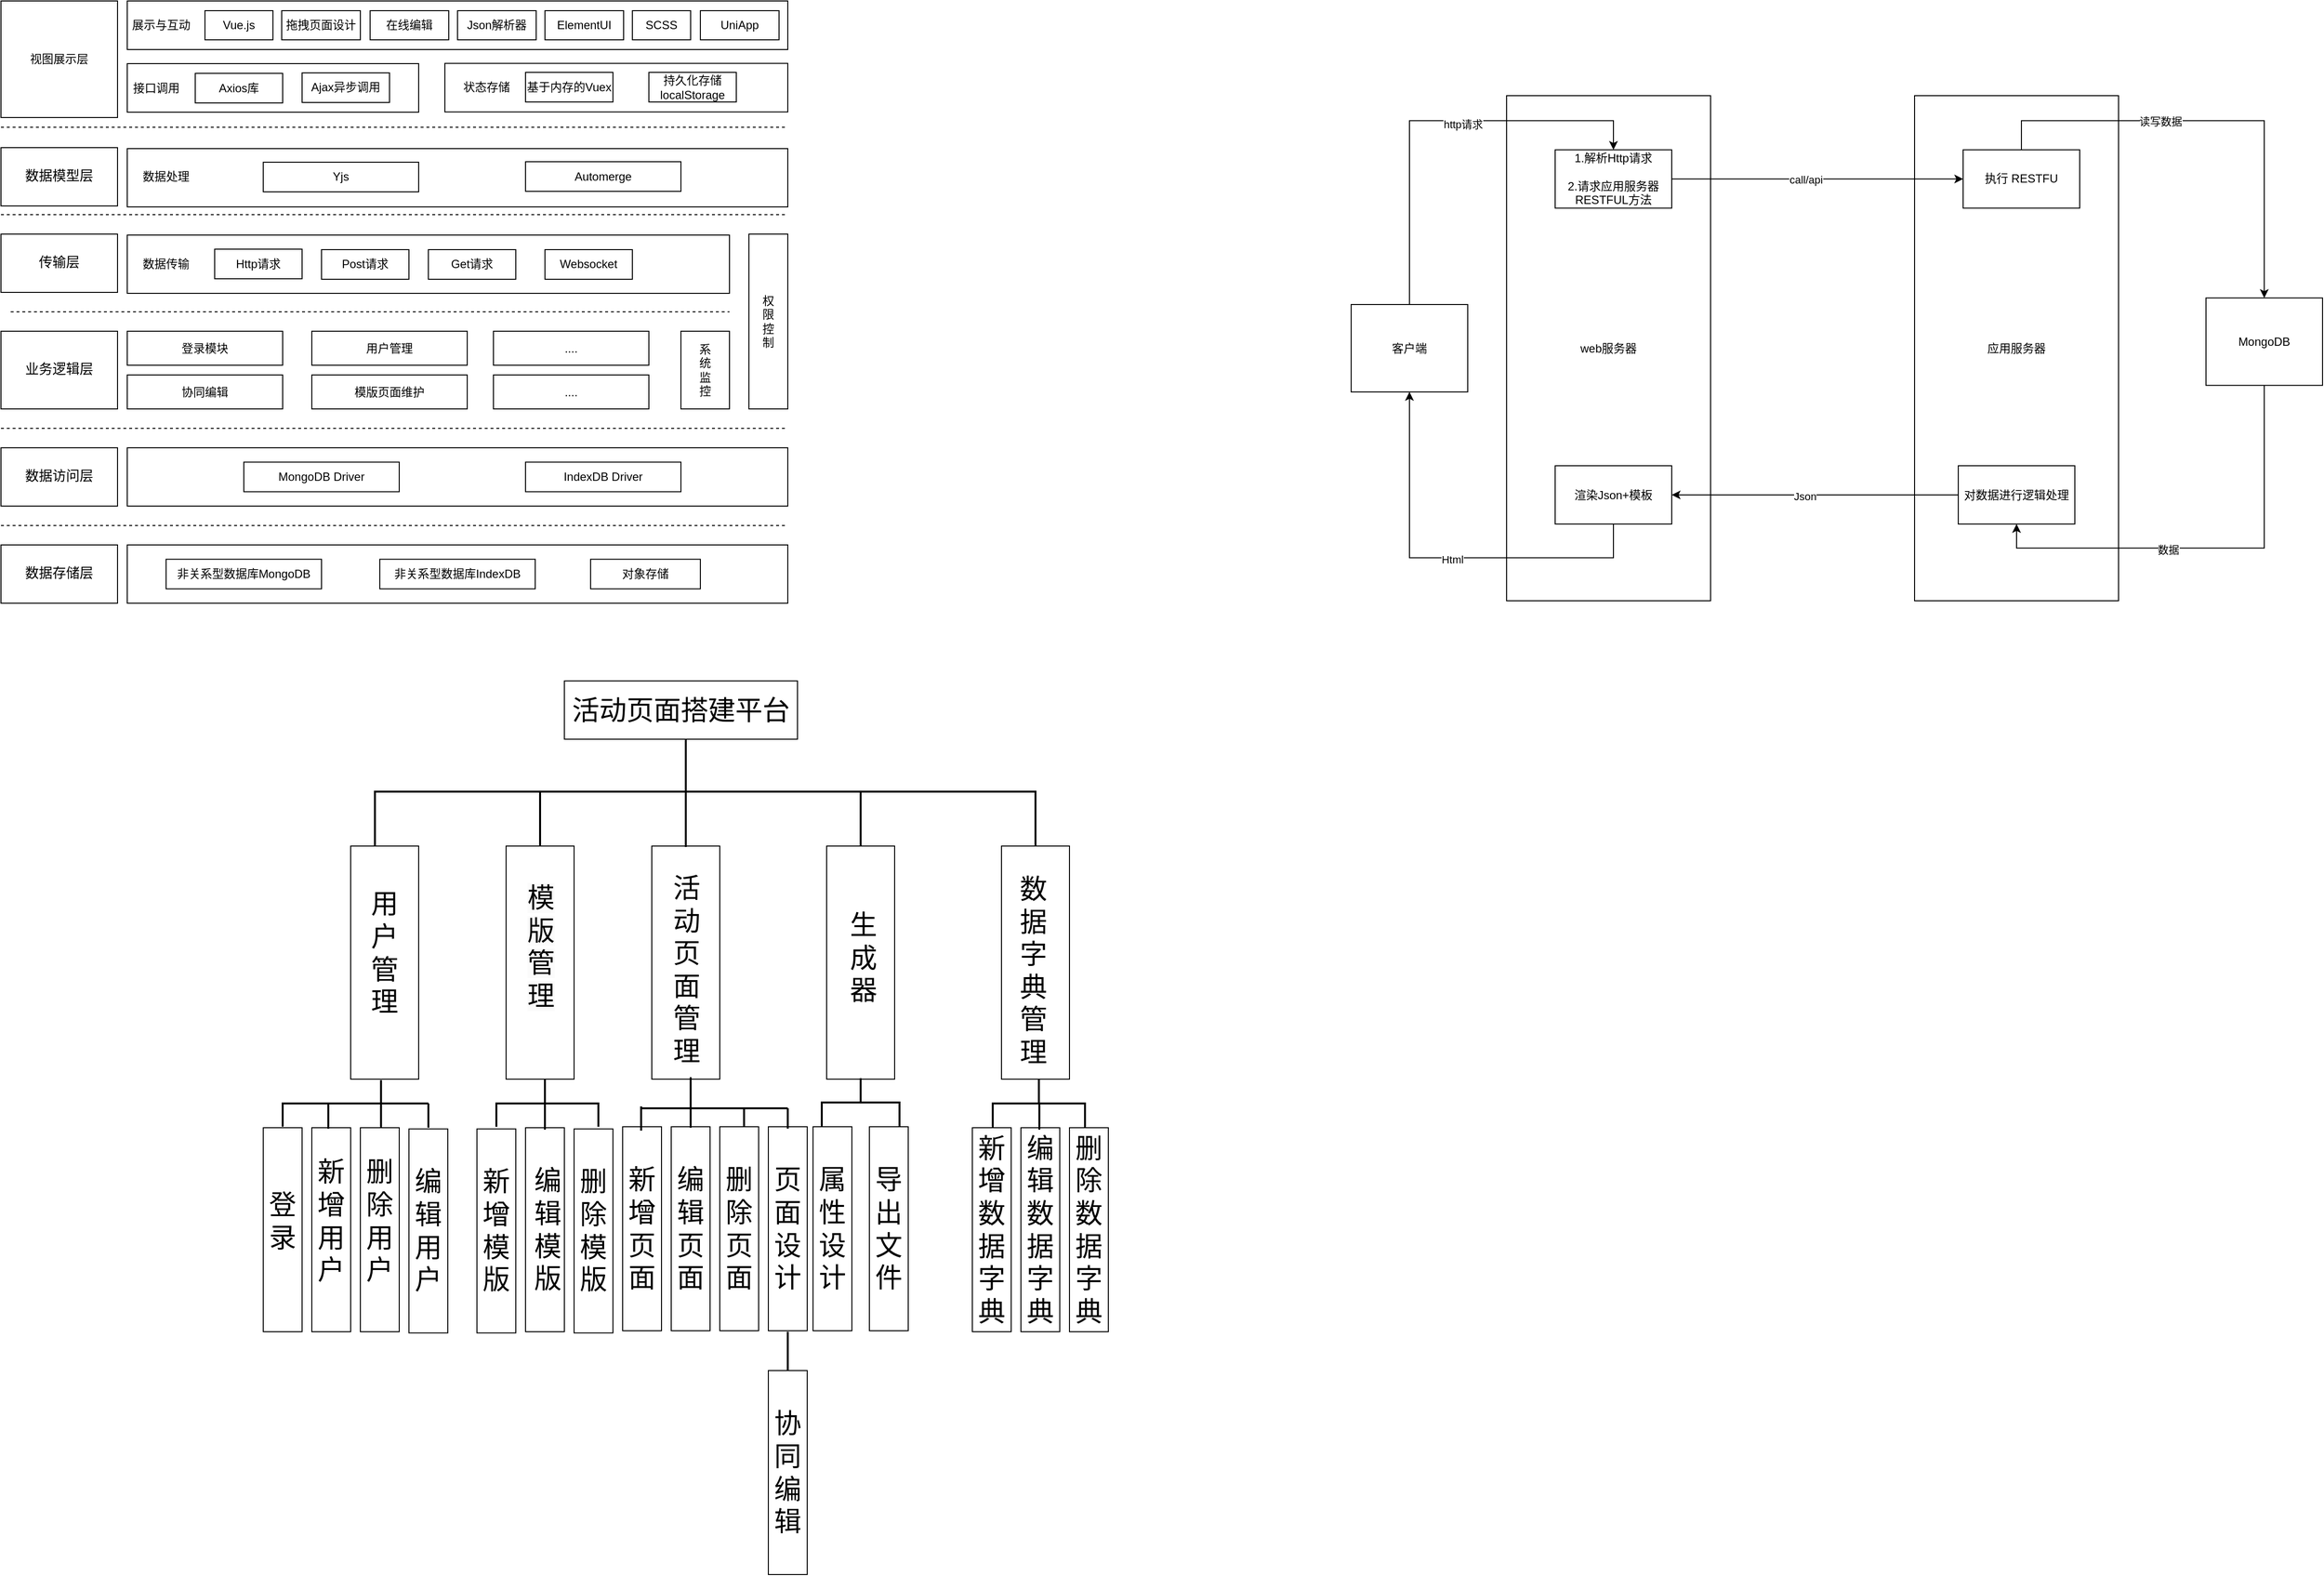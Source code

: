 <mxfile version="22.0.6" type="github">
  <diagram name="第 1 页" id="UROkZfkym0-Oqt58SDqi">
    <mxGraphModel dx="1735" dy="2278" grid="1" gridSize="10" guides="1" tooltips="1" connect="1" arrows="1" fold="1" page="1" pageScale="1" pageWidth="827" pageHeight="1169" math="0" shadow="0">
      <root>
        <mxCell id="0" />
        <mxCell id="1" parent="0" />
        <mxCell id="vn1lkJvJBzCe5DxKZ6Ij-1" value="视图展示层" style="rounded=0;whiteSpace=wrap;html=1;" parent="1" vertex="1">
          <mxGeometry x="70" y="-30" width="120" height="120" as="geometry" />
        </mxCell>
        <mxCell id="vn1lkJvJBzCe5DxKZ6Ij-2" value="&lt;p style=&quot;margin: 0pt 0pt 0.0pt; text-align: justify; font-family: &amp;quot;Times New Roman&amp;quot;; font-size: 10.5pt;&quot; class=&quot;MsoNormal&quot;&gt;传输层&lt;/p&gt;" style="rounded=0;whiteSpace=wrap;html=1;" parent="1" vertex="1">
          <mxGeometry x="70" y="210" width="120" height="60" as="geometry" />
        </mxCell>
        <mxCell id="vn1lkJvJBzCe5DxKZ6Ij-3" value="&lt;p style=&quot;margin: 0pt 0pt 0.0pt; text-align: justify; font-family: &amp;quot;Times New Roman&amp;quot;; font-size: 10.5pt;&quot; class=&quot;MsoNormal&quot;&gt;业务逻辑层&lt;/p&gt;" style="rounded=0;whiteSpace=wrap;html=1;" parent="1" vertex="1">
          <mxGeometry x="70" y="310" width="120" height="80" as="geometry" />
        </mxCell>
        <mxCell id="vn1lkJvJBzCe5DxKZ6Ij-4" value="&lt;p style=&quot;margin: 0pt 0pt 0.0pt; text-align: justify; font-family: &amp;quot;Times New Roman&amp;quot;; font-size: 10.5pt;&quot; class=&quot;MsoNormal&quot;&gt;数据访问层&lt;/p&gt;" style="rounded=0;whiteSpace=wrap;html=1;" parent="1" vertex="1">
          <mxGeometry x="70" y="430" width="120" height="60" as="geometry" />
        </mxCell>
        <mxCell id="vn1lkJvJBzCe5DxKZ6Ij-5" value="&lt;p style=&quot;margin: 0pt 0pt 0.0pt; text-align: justify; font-family: &amp;quot;Times New Roman&amp;quot;; font-size: 10.5pt;&quot; class=&quot;MsoNormal&quot;&gt;数据存储层&lt;/p&gt;" style="rounded=0;whiteSpace=wrap;html=1;" parent="1" vertex="1">
          <mxGeometry x="70" y="530" width="120" height="60" as="geometry" />
        </mxCell>
        <mxCell id="vn1lkJvJBzCe5DxKZ6Ij-10" value="&lt;p style=&quot;margin: 0pt 0pt 0.0pt; text-align: justify; font-family: &amp;quot;Times New Roman&amp;quot;; font-size: 10.5pt;&quot; class=&quot;MsoNormal&quot;&gt;数据模型层&lt;/p&gt;" style="rounded=0;whiteSpace=wrap;html=1;" parent="1" vertex="1">
          <mxGeometry x="70" y="121" width="120" height="60" as="geometry" />
        </mxCell>
        <mxCell id="vn1lkJvJBzCe5DxKZ6Ij-16" value="" style="rounded=0;whiteSpace=wrap;html=1;" parent="1" vertex="1">
          <mxGeometry x="200" y="34.5" width="300" height="50" as="geometry" />
        </mxCell>
        <mxCell id="vn1lkJvJBzCe5DxKZ6Ij-18" value="" style="group" parent="1" vertex="1" connectable="0">
          <mxGeometry x="200" y="-30" width="680" height="50" as="geometry" />
        </mxCell>
        <mxCell id="vn1lkJvJBzCe5DxKZ6Ij-6" value="" style="rounded=0;whiteSpace=wrap;html=1;" parent="vn1lkJvJBzCe5DxKZ6Ij-18" vertex="1">
          <mxGeometry width="680" height="50" as="geometry" />
        </mxCell>
        <mxCell id="vn1lkJvJBzCe5DxKZ6Ij-17" value="" style="group" parent="vn1lkJvJBzCe5DxKZ6Ij-18" vertex="1" connectable="0">
          <mxGeometry y="10" width="671" height="30" as="geometry" />
        </mxCell>
        <mxCell id="vn1lkJvJBzCe5DxKZ6Ij-7" value="展示与互动" style="text;html=1;strokeColor=none;fillColor=none;align=center;verticalAlign=middle;whiteSpace=wrap;rounded=0;" parent="vn1lkJvJBzCe5DxKZ6Ij-17" vertex="1">
          <mxGeometry width="70" height="30" as="geometry" />
        </mxCell>
        <mxCell id="vn1lkJvJBzCe5DxKZ6Ij-8" value="Vue.js" style="rounded=0;whiteSpace=wrap;html=1;" parent="vn1lkJvJBzCe5DxKZ6Ij-17" vertex="1">
          <mxGeometry x="80" width="70" height="30" as="geometry" />
        </mxCell>
        <mxCell id="vn1lkJvJBzCe5DxKZ6Ij-9" value="拖拽页面设计" style="rounded=0;whiteSpace=wrap;html=1;" parent="vn1lkJvJBzCe5DxKZ6Ij-17" vertex="1">
          <mxGeometry x="159" width="81" height="30" as="geometry" />
        </mxCell>
        <mxCell id="vn1lkJvJBzCe5DxKZ6Ij-11" value="在线编辑" style="rounded=0;whiteSpace=wrap;html=1;" parent="vn1lkJvJBzCe5DxKZ6Ij-17" vertex="1">
          <mxGeometry x="250" width="81" height="30" as="geometry" />
        </mxCell>
        <mxCell id="vn1lkJvJBzCe5DxKZ6Ij-12" value="Json解析器" style="rounded=0;whiteSpace=wrap;html=1;" parent="vn1lkJvJBzCe5DxKZ6Ij-17" vertex="1">
          <mxGeometry x="340" width="81" height="30" as="geometry" />
        </mxCell>
        <mxCell id="vn1lkJvJBzCe5DxKZ6Ij-13" value="ElementUI" style="rounded=0;whiteSpace=wrap;html=1;" parent="vn1lkJvJBzCe5DxKZ6Ij-17" vertex="1">
          <mxGeometry x="430" width="81" height="30" as="geometry" />
        </mxCell>
        <mxCell id="vn1lkJvJBzCe5DxKZ6Ij-14" value="SCSS" style="rounded=0;whiteSpace=wrap;html=1;" parent="vn1lkJvJBzCe5DxKZ6Ij-17" vertex="1">
          <mxGeometry x="520" width="60" height="30" as="geometry" />
        </mxCell>
        <mxCell id="vn1lkJvJBzCe5DxKZ6Ij-15" value="UniApp" style="rounded=0;whiteSpace=wrap;html=1;" parent="vn1lkJvJBzCe5DxKZ6Ij-17" vertex="1">
          <mxGeometry x="590" width="81" height="30" as="geometry" />
        </mxCell>
        <mxCell id="vn1lkJvJBzCe5DxKZ6Ij-19" value="接口调用" style="text;html=1;strokeColor=none;fillColor=none;align=center;verticalAlign=middle;whiteSpace=wrap;rounded=0;" parent="1" vertex="1">
          <mxGeometry x="200" y="44.5" width="60" height="30" as="geometry" />
        </mxCell>
        <mxCell id="vn1lkJvJBzCe5DxKZ6Ij-31" value="Axios库" style="rounded=0;whiteSpace=wrap;html=1;" parent="1" vertex="1">
          <mxGeometry x="270" y="44.5" width="90" height="30.5" as="geometry" />
        </mxCell>
        <mxCell id="vn1lkJvJBzCe5DxKZ6Ij-32" value="Ajax异步调用" style="rounded=0;whiteSpace=wrap;html=1;" parent="1" vertex="1">
          <mxGeometry x="380" y="44" width="90" height="30.5" as="geometry" />
        </mxCell>
        <mxCell id="vn1lkJvJBzCe5DxKZ6Ij-33" value="" style="rounded=0;whiteSpace=wrap;html=1;" parent="1" vertex="1">
          <mxGeometry x="527" y="34.25" width="353" height="50" as="geometry" />
        </mxCell>
        <mxCell id="vn1lkJvJBzCe5DxKZ6Ij-34" value="状态存储" style="text;html=1;strokeColor=none;fillColor=none;align=center;verticalAlign=middle;whiteSpace=wrap;rounded=0;" parent="1" vertex="1">
          <mxGeometry x="540" y="44" width="60" height="30" as="geometry" />
        </mxCell>
        <mxCell id="vn1lkJvJBzCe5DxKZ6Ij-35" value="基于内存的Vuex" style="rounded=0;whiteSpace=wrap;html=1;" parent="1" vertex="1">
          <mxGeometry x="610" y="43.5" width="90" height="30.5" as="geometry" />
        </mxCell>
        <mxCell id="vn1lkJvJBzCe5DxKZ6Ij-36" value="持久化存储localStorage" style="rounded=0;whiteSpace=wrap;html=1;" parent="1" vertex="1">
          <mxGeometry x="737" y="43.5" width="90" height="30.5" as="geometry" />
        </mxCell>
        <mxCell id="vn1lkJvJBzCe5DxKZ6Ij-37" value="" style="rounded=0;whiteSpace=wrap;html=1;" parent="1" vertex="1">
          <mxGeometry x="200" y="122" width="680" height="60" as="geometry" />
        </mxCell>
        <mxCell id="vn1lkJvJBzCe5DxKZ6Ij-38" value="数据处理" style="text;html=1;strokeColor=none;fillColor=none;align=center;verticalAlign=middle;whiteSpace=wrap;rounded=0;" parent="1" vertex="1">
          <mxGeometry x="210" y="136" width="60" height="30" as="geometry" />
        </mxCell>
        <mxCell id="vn1lkJvJBzCe5DxKZ6Ij-39" value="Yjs" style="rounded=0;whiteSpace=wrap;html=1;" parent="1" vertex="1">
          <mxGeometry x="340" y="136" width="160" height="30.5" as="geometry" />
        </mxCell>
        <mxCell id="vn1lkJvJBzCe5DxKZ6Ij-40" value="Automerge" style="rounded=0;whiteSpace=wrap;html=1;" parent="1" vertex="1">
          <mxGeometry x="610" y="135.5" width="160" height="30.5" as="geometry" />
        </mxCell>
        <mxCell id="vn1lkJvJBzCe5DxKZ6Ij-41" value="" style="rounded=0;whiteSpace=wrap;html=1;" parent="1" vertex="1">
          <mxGeometry x="200" y="211" width="620" height="60" as="geometry" />
        </mxCell>
        <mxCell id="vn1lkJvJBzCe5DxKZ6Ij-42" value="数据传输" style="text;html=1;strokeColor=none;fillColor=none;align=center;verticalAlign=middle;whiteSpace=wrap;rounded=0;" parent="1" vertex="1">
          <mxGeometry x="210" y="226" width="60" height="30" as="geometry" />
        </mxCell>
        <mxCell id="vn1lkJvJBzCe5DxKZ6Ij-43" value="Http请求" style="rounded=0;whiteSpace=wrap;html=1;" parent="1" vertex="1">
          <mxGeometry x="290" y="225.5" width="90" height="30.5" as="geometry" />
        </mxCell>
        <mxCell id="vn1lkJvJBzCe5DxKZ6Ij-44" value="Post请求" style="rounded=0;whiteSpace=wrap;html=1;" parent="1" vertex="1">
          <mxGeometry x="400" y="226" width="90" height="30.5" as="geometry" />
        </mxCell>
        <mxCell id="vn1lkJvJBzCe5DxKZ6Ij-45" value="Get请求" style="rounded=0;whiteSpace=wrap;html=1;" parent="1" vertex="1">
          <mxGeometry x="510" y="226" width="90" height="30.5" as="geometry" />
        </mxCell>
        <mxCell id="vn1lkJvJBzCe5DxKZ6Ij-46" value="Websocket" style="rounded=0;whiteSpace=wrap;html=1;" parent="1" vertex="1">
          <mxGeometry x="630" y="226" width="90" height="30.5" as="geometry" />
        </mxCell>
        <mxCell id="vn1lkJvJBzCe5DxKZ6Ij-48" value="登录模块" style="rounded=0;whiteSpace=wrap;html=1;" parent="1" vertex="1">
          <mxGeometry x="200" y="310" width="160" height="35" as="geometry" />
        </mxCell>
        <mxCell id="vn1lkJvJBzCe5DxKZ6Ij-51" value="协同编辑" style="rounded=0;whiteSpace=wrap;html=1;" parent="1" vertex="1">
          <mxGeometry x="200" y="355" width="160" height="35" as="geometry" />
        </mxCell>
        <mxCell id="vn1lkJvJBzCe5DxKZ6Ij-52" value="用户管理" style="rounded=0;whiteSpace=wrap;html=1;" parent="1" vertex="1">
          <mxGeometry x="390" y="310" width="160" height="35" as="geometry" />
        </mxCell>
        <mxCell id="vn1lkJvJBzCe5DxKZ6Ij-53" value="模版页面维护" style="rounded=0;whiteSpace=wrap;html=1;" parent="1" vertex="1">
          <mxGeometry x="390" y="355" width="160" height="35" as="geometry" />
        </mxCell>
        <mxCell id="vn1lkJvJBzCe5DxKZ6Ij-54" value="...." style="rounded=0;whiteSpace=wrap;html=1;" parent="1" vertex="1">
          <mxGeometry x="577" y="310" width="160" height="35" as="geometry" />
        </mxCell>
        <mxCell id="vn1lkJvJBzCe5DxKZ6Ij-55" value="...." style="rounded=0;whiteSpace=wrap;html=1;" parent="1" vertex="1">
          <mxGeometry x="577" y="355" width="160" height="35" as="geometry" />
        </mxCell>
        <mxCell id="vn1lkJvJBzCe5DxKZ6Ij-56" value="" style="rounded=0;whiteSpace=wrap;html=1;" parent="1" vertex="1">
          <mxGeometry x="770" y="310" width="50" height="80" as="geometry" />
        </mxCell>
        <mxCell id="vn1lkJvJBzCe5DxKZ6Ij-57" value="系统监控" style="text;html=1;strokeColor=none;fillColor=none;align=center;verticalAlign=middle;whiteSpace=wrap;rounded=0;" parent="1" vertex="1">
          <mxGeometry x="790" y="332.5" width="10" height="35" as="geometry" />
        </mxCell>
        <mxCell id="vn1lkJvJBzCe5DxKZ6Ij-58" value="" style="rounded=0;whiteSpace=wrap;html=1;" parent="1" vertex="1">
          <mxGeometry x="840" y="210" width="40" height="180" as="geometry" />
        </mxCell>
        <mxCell id="vn1lkJvJBzCe5DxKZ6Ij-59" value="权限控制" style="text;html=1;strokeColor=none;fillColor=none;align=center;verticalAlign=middle;whiteSpace=wrap;rounded=0;" parent="1" vertex="1">
          <mxGeometry x="855" y="282.5" width="10" height="35" as="geometry" />
        </mxCell>
        <mxCell id="vn1lkJvJBzCe5DxKZ6Ij-60" value="" style="rounded=0;whiteSpace=wrap;html=1;" parent="1" vertex="1">
          <mxGeometry x="200" y="430" width="680" height="60" as="geometry" />
        </mxCell>
        <mxCell id="vn1lkJvJBzCe5DxKZ6Ij-62" value="MongoDB Driver" style="rounded=0;whiteSpace=wrap;html=1;" parent="1" vertex="1">
          <mxGeometry x="320" y="444.75" width="160" height="30.5" as="geometry" />
        </mxCell>
        <mxCell id="vn1lkJvJBzCe5DxKZ6Ij-63" value="IndexDB Driver" style="rounded=0;whiteSpace=wrap;html=1;" parent="1" vertex="1">
          <mxGeometry x="610" y="444.75" width="160" height="30.5" as="geometry" />
        </mxCell>
        <mxCell id="vn1lkJvJBzCe5DxKZ6Ij-65" value="" style="rounded=0;whiteSpace=wrap;html=1;" parent="1" vertex="1">
          <mxGeometry x="200" y="530" width="680" height="60" as="geometry" />
        </mxCell>
        <mxCell id="vn1lkJvJBzCe5DxKZ6Ij-67" value="非关系型数据库MongoDB" style="rounded=0;whiteSpace=wrap;html=1;" parent="1" vertex="1">
          <mxGeometry x="240" y="544.75" width="160" height="30.5" as="geometry" />
        </mxCell>
        <mxCell id="vn1lkJvJBzCe5DxKZ6Ij-68" value="非关系型数据库IndexDB" style="rounded=0;whiteSpace=wrap;html=1;" parent="1" vertex="1">
          <mxGeometry x="460" y="544.75" width="160" height="30.5" as="geometry" />
        </mxCell>
        <mxCell id="vn1lkJvJBzCe5DxKZ6Ij-69" value="对象存储" style="rounded=0;whiteSpace=wrap;html=1;" parent="1" vertex="1">
          <mxGeometry x="677" y="544.75" width="113" height="30.5" as="geometry" />
        </mxCell>
        <mxCell id="vn1lkJvJBzCe5DxKZ6Ij-72" value="客户端" style="rounded=0;whiteSpace=wrap;html=1;" parent="1" vertex="1">
          <mxGeometry x="1460" y="282.5" width="120" height="90" as="geometry" />
        </mxCell>
        <mxCell id="vn1lkJvJBzCe5DxKZ6Ij-73" value="web服务器" style="rounded=0;whiteSpace=wrap;html=1;" parent="1" vertex="1">
          <mxGeometry x="1620" y="67.5" width="210" height="520" as="geometry" />
        </mxCell>
        <mxCell id="vn1lkJvJBzCe5DxKZ6Ij-74" value="1.解析Http请求&lt;br/&gt;&lt;br&gt;2.请求应用服务器&lt;br/&gt;RESTFUL方法" style="rounded=0;whiteSpace=wrap;html=1;" parent="1" vertex="1">
          <mxGeometry x="1670" y="123.25" width="120" height="60" as="geometry" />
        </mxCell>
        <mxCell id="vn1lkJvJBzCe5DxKZ6Ij-75" value="渲染Json+模板" style="rounded=0;whiteSpace=wrap;html=1;" parent="1" vertex="1">
          <mxGeometry x="1670" y="448.5" width="120" height="60" as="geometry" />
        </mxCell>
        <mxCell id="vn1lkJvJBzCe5DxKZ6Ij-76" value="应用服务器" style="rounded=0;whiteSpace=wrap;html=1;" parent="1" vertex="1">
          <mxGeometry x="2040" y="67.5" width="210" height="520" as="geometry" />
        </mxCell>
        <mxCell id="vn1lkJvJBzCe5DxKZ6Ij-77" value="执行 RESTFU" style="rounded=0;whiteSpace=wrap;html=1;" parent="1" vertex="1">
          <mxGeometry x="2090" y="123.25" width="120" height="60" as="geometry" />
        </mxCell>
        <mxCell id="vn1lkJvJBzCe5DxKZ6Ij-78" value="对数据进行逻辑处理" style="rounded=0;whiteSpace=wrap;html=1;" parent="1" vertex="1">
          <mxGeometry x="2085" y="448.5" width="120" height="60" as="geometry" />
        </mxCell>
        <mxCell id="vn1lkJvJBzCe5DxKZ6Ij-79" value="MongoDB" style="rounded=0;whiteSpace=wrap;html=1;" parent="1" vertex="1">
          <mxGeometry x="2340" y="275.75" width="120" height="90" as="geometry" />
        </mxCell>
        <mxCell id="vn1lkJvJBzCe5DxKZ6Ij-81" value="" style="endArrow=classic;html=1;rounded=0;exitX=0.5;exitY=0;exitDx=0;exitDy=0;entryX=0.5;entryY=0;entryDx=0;entryDy=0;" parent="1" source="vn1lkJvJBzCe5DxKZ6Ij-72" target="vn1lkJvJBzCe5DxKZ6Ij-74" edge="1">
          <mxGeometry width="50" height="50" relative="1" as="geometry">
            <mxPoint x="1830" y="323.25" as="sourcePoint" />
            <mxPoint x="1860" y="93.25" as="targetPoint" />
            <Array as="points">
              <mxPoint x="1520" y="93.25" />
              <mxPoint x="1730" y="93.25" />
            </Array>
          </mxGeometry>
        </mxCell>
        <mxCell id="vn1lkJvJBzCe5DxKZ6Ij-83" value="http请求" style="edgeLabel;html=1;align=center;verticalAlign=middle;resizable=0;points=[];" parent="vn1lkJvJBzCe5DxKZ6Ij-81" vertex="1" connectable="0">
          <mxGeometry x="0.137" y="-3" relative="1" as="geometry">
            <mxPoint as="offset" />
          </mxGeometry>
        </mxCell>
        <mxCell id="vn1lkJvJBzCe5DxKZ6Ij-86" value="" style="endArrow=classic;html=1;rounded=0;exitX=0.5;exitY=1;exitDx=0;exitDy=0;entryX=0.5;entryY=1;entryDx=0;entryDy=0;" parent="1" source="vn1lkJvJBzCe5DxKZ6Ij-75" target="vn1lkJvJBzCe5DxKZ6Ij-72" edge="1">
          <mxGeometry width="50" height="50" relative="1" as="geometry">
            <mxPoint x="1830" y="323.25" as="sourcePoint" />
            <mxPoint x="1880" y="273.25" as="targetPoint" />
            <Array as="points">
              <mxPoint x="1730" y="543.25" />
              <mxPoint x="1520" y="543.25" />
            </Array>
          </mxGeometry>
        </mxCell>
        <mxCell id="vn1lkJvJBzCe5DxKZ6Ij-87" value="Html" style="edgeLabel;html=1;align=center;verticalAlign=middle;resizable=0;points=[];" parent="vn1lkJvJBzCe5DxKZ6Ij-86" vertex="1" connectable="0">
          <mxGeometry x="-0.027" y="1" relative="1" as="geometry">
            <mxPoint x="1" as="offset" />
          </mxGeometry>
        </mxCell>
        <mxCell id="vn1lkJvJBzCe5DxKZ6Ij-88" value="" style="endArrow=classic;html=1;rounded=0;exitX=1;exitY=0.5;exitDx=0;exitDy=0;entryX=0;entryY=0.5;entryDx=0;entryDy=0;" parent="1" source="vn1lkJvJBzCe5DxKZ6Ij-74" target="vn1lkJvJBzCe5DxKZ6Ij-77" edge="1">
          <mxGeometry width="50" height="50" relative="1" as="geometry">
            <mxPoint x="1830" y="323.25" as="sourcePoint" />
            <mxPoint x="1880" y="273.25" as="targetPoint" />
          </mxGeometry>
        </mxCell>
        <mxCell id="vn1lkJvJBzCe5DxKZ6Ij-89" value="call/api" style="edgeLabel;html=1;align=center;verticalAlign=middle;resizable=0;points=[];" parent="vn1lkJvJBzCe5DxKZ6Ij-88" vertex="1" connectable="0">
          <mxGeometry x="-0.089" relative="1" as="geometry">
            <mxPoint x="1" as="offset" />
          </mxGeometry>
        </mxCell>
        <mxCell id="vn1lkJvJBzCe5DxKZ6Ij-90" value="" style="endArrow=classic;html=1;rounded=0;exitX=0;exitY=0.5;exitDx=0;exitDy=0;entryX=1;entryY=0.5;entryDx=0;entryDy=0;" parent="1" source="vn1lkJvJBzCe5DxKZ6Ij-78" target="vn1lkJvJBzCe5DxKZ6Ij-75" edge="1">
          <mxGeometry width="50" height="50" relative="1" as="geometry">
            <mxPoint x="1830" y="323.25" as="sourcePoint" />
            <mxPoint x="1880" y="273.25" as="targetPoint" />
          </mxGeometry>
        </mxCell>
        <mxCell id="vn1lkJvJBzCe5DxKZ6Ij-91" value="Json" style="edgeLabel;html=1;align=center;verticalAlign=middle;resizable=0;points=[];" parent="vn1lkJvJBzCe5DxKZ6Ij-90" vertex="1" connectable="0">
          <mxGeometry x="0.073" y="1" relative="1" as="geometry">
            <mxPoint as="offset" />
          </mxGeometry>
        </mxCell>
        <mxCell id="vn1lkJvJBzCe5DxKZ6Ij-92" value="" style="endArrow=classic;html=1;rounded=0;exitX=0.5;exitY=0;exitDx=0;exitDy=0;entryX=0.5;entryY=0;entryDx=0;entryDy=0;" parent="1" source="vn1lkJvJBzCe5DxKZ6Ij-77" target="vn1lkJvJBzCe5DxKZ6Ij-79" edge="1">
          <mxGeometry width="50" height="50" relative="1" as="geometry">
            <mxPoint x="1830" y="323.25" as="sourcePoint" />
            <mxPoint x="1880" y="273.25" as="targetPoint" />
            <Array as="points">
              <mxPoint x="2150" y="93.25" />
              <mxPoint x="2400" y="93.25" />
            </Array>
          </mxGeometry>
        </mxCell>
        <mxCell id="vn1lkJvJBzCe5DxKZ6Ij-94" value="读写数据" style="edgeLabel;html=1;align=center;verticalAlign=middle;resizable=0;points=[];" parent="vn1lkJvJBzCe5DxKZ6Ij-92" vertex="1" connectable="0">
          <mxGeometry x="-0.251" relative="1" as="geometry">
            <mxPoint as="offset" />
          </mxGeometry>
        </mxCell>
        <mxCell id="vn1lkJvJBzCe5DxKZ6Ij-93" value="" style="endArrow=classic;html=1;rounded=0;entryX=0.5;entryY=1;entryDx=0;entryDy=0;exitX=0.5;exitY=1;exitDx=0;exitDy=0;" parent="1" source="vn1lkJvJBzCe5DxKZ6Ij-79" target="vn1lkJvJBzCe5DxKZ6Ij-78" edge="1">
          <mxGeometry width="50" height="50" relative="1" as="geometry">
            <mxPoint x="1945.333" y="403.25" as="sourcePoint" />
            <mxPoint x="1880" y="273.25" as="targetPoint" />
            <Array as="points">
              <mxPoint x="2400" y="533.25" />
              <mxPoint x="2145" y="533.25" />
            </Array>
          </mxGeometry>
        </mxCell>
        <mxCell id="vn1lkJvJBzCe5DxKZ6Ij-95" value="数据" style="edgeLabel;html=1;align=center;verticalAlign=middle;resizable=0;points=[];" parent="vn1lkJvJBzCe5DxKZ6Ij-93" vertex="1" connectable="0">
          <mxGeometry x="0.196" y="1" relative="1" as="geometry">
            <mxPoint x="1" as="offset" />
          </mxGeometry>
        </mxCell>
        <mxCell id="vn1lkJvJBzCe5DxKZ6Ij-101" value="" style="endArrow=none;dashed=1;html=1;rounded=0;" parent="1" edge="1">
          <mxGeometry width="50" height="50" relative="1" as="geometry">
            <mxPoint x="70" y="100" as="sourcePoint" />
            <mxPoint x="880" y="100" as="targetPoint" />
          </mxGeometry>
        </mxCell>
        <mxCell id="vn1lkJvJBzCe5DxKZ6Ij-102" value="" style="endArrow=none;dashed=1;html=1;rounded=0;" parent="1" edge="1">
          <mxGeometry width="50" height="50" relative="1" as="geometry">
            <mxPoint x="70" y="190" as="sourcePoint" />
            <mxPoint x="880" y="190" as="targetPoint" />
          </mxGeometry>
        </mxCell>
        <mxCell id="vn1lkJvJBzCe5DxKZ6Ij-107" value="" style="endArrow=none;dashed=1;html=1;rounded=0;" parent="1" edge="1">
          <mxGeometry width="50" height="50" relative="1" as="geometry">
            <mxPoint x="80" y="290" as="sourcePoint" />
            <mxPoint x="820" y="290" as="targetPoint" />
          </mxGeometry>
        </mxCell>
        <mxCell id="vn1lkJvJBzCe5DxKZ6Ij-109" value="" style="endArrow=none;dashed=1;html=1;rounded=0;" parent="1" edge="1">
          <mxGeometry width="50" height="50" relative="1" as="geometry">
            <mxPoint x="70" y="510" as="sourcePoint" />
            <mxPoint x="880" y="510" as="targetPoint" />
          </mxGeometry>
        </mxCell>
        <mxCell id="vn1lkJvJBzCe5DxKZ6Ij-110" value="" style="endArrow=none;dashed=1;html=1;rounded=0;" parent="1" edge="1">
          <mxGeometry width="50" height="50" relative="1" as="geometry">
            <mxPoint x="70" y="410" as="sourcePoint" />
            <mxPoint x="880" y="410" as="targetPoint" />
          </mxGeometry>
        </mxCell>
        <mxCell id="5P97GACa-MPMm1qkvb-u-1" value="&lt;font style=&quot;font-size: 28px;&quot;&gt;活动页面搭建平台&lt;/font&gt;" style="rounded=0;whiteSpace=wrap;html=1;" vertex="1" parent="1">
          <mxGeometry x="650" y="670" width="240" height="60" as="geometry" />
        </mxCell>
        <mxCell id="5P97GACa-MPMm1qkvb-u-5" value="&lt;div style=&quot;line-height: 120%;&quot;&gt;&lt;br&gt;&lt;/div&gt;" style="rounded=0;whiteSpace=wrap;html=1;align=center;verticalAlign=middle;horizontal=1;" vertex="1" parent="1">
          <mxGeometry x="590" y="840" width="70" height="240" as="geometry" />
        </mxCell>
        <mxCell id="5P97GACa-MPMm1qkvb-u-6" value="&lt;span style=&quot;color: rgb(0, 0, 0); font-family: Helvetica; font-size: 28px; font-style: normal; font-variant-ligatures: normal; font-variant-caps: normal; font-weight: 400; letter-spacing: normal; orphans: 2; text-align: center; text-indent: 0px; text-transform: none; widows: 2; word-spacing: 0px; -webkit-text-stroke-width: 0px; background-color: rgb(251, 251, 251); text-decoration-thickness: initial; text-decoration-style: initial; text-decoration-color: initial; float: none; display: inline !important;&quot;&gt;模版管理&lt;br&gt;&lt;/span&gt;" style="text;whiteSpace=wrap;html=1;" vertex="1" parent="1">
          <mxGeometry x="610" y="870" width="50" height="60" as="geometry" />
        </mxCell>
        <mxCell id="5P97GACa-MPMm1qkvb-u-7" value="" style="group" vertex="1" connectable="0" parent="1">
          <mxGeometry x="430" y="840" width="70" height="300" as="geometry" />
        </mxCell>
        <mxCell id="5P97GACa-MPMm1qkvb-u-2" value="&lt;div style=&quot;line-height: 120%;&quot;&gt;&lt;br&gt;&lt;/div&gt;" style="rounded=0;whiteSpace=wrap;html=1;align=center;verticalAlign=middle;horizontal=1;" vertex="1" parent="5P97GACa-MPMm1qkvb-u-7">
          <mxGeometry width="70" height="240" as="geometry" />
        </mxCell>
        <mxCell id="5P97GACa-MPMm1qkvb-u-3" value="&lt;font style=&quot;font-size: 28px;&quot;&gt;用户管理&lt;/font&gt;" style="text;html=1;strokeColor=none;fillColor=none;align=center;verticalAlign=middle;whiteSpace=wrap;rounded=0;" vertex="1" parent="5P97GACa-MPMm1qkvb-u-7">
          <mxGeometry x="26.25" y="80" width="17.5" height="60" as="geometry" />
        </mxCell>
        <mxCell id="5P97GACa-MPMm1qkvb-u-97" value="" style="line;strokeWidth=2;direction=south;html=1;" vertex="1" parent="5P97GACa-MPMm1qkvb-u-7">
          <mxGeometry x="26.25" y="241" width="10" height="60" as="geometry" />
        </mxCell>
        <mxCell id="5P97GACa-MPMm1qkvb-u-9" value="&lt;div style=&quot;line-height: 120%;&quot;&gt;&lt;br&gt;&lt;/div&gt;" style="rounded=0;whiteSpace=wrap;html=1;align=center;verticalAlign=middle;horizontal=1;" vertex="1" parent="1">
          <mxGeometry x="740" y="840" width="70" height="240" as="geometry" />
        </mxCell>
        <mxCell id="5P97GACa-MPMm1qkvb-u-11" value="&lt;div style=&quot;text-align: center;&quot;&gt;&lt;span style=&quot;background-color: initial; font-size: 28px;&quot;&gt;活动页面管理&lt;/span&gt;&lt;/div&gt;" style="text;whiteSpace=wrap;html=1;" vertex="1" parent="1">
          <mxGeometry x="750" y="860" width="50" height="60" as="geometry" />
        </mxCell>
        <mxCell id="5P97GACa-MPMm1qkvb-u-12" value="&lt;div style=&quot;line-height: 120%;&quot;&gt;&lt;br&gt;&lt;/div&gt;" style="rounded=0;whiteSpace=wrap;html=1;align=center;verticalAlign=middle;horizontal=1;" vertex="1" parent="1">
          <mxGeometry x="920" y="840" width="70" height="240" as="geometry" />
        </mxCell>
        <mxCell id="5P97GACa-MPMm1qkvb-u-16" value="&lt;p class=&quot;MsoNormal&quot; style=&quot;font-size: 28px;&quot;&gt;&lt;font face=&quot;宋体&quot; style=&quot;font-size: 28px;&quot;&gt;&lt;span style=&quot;font-size: 28px;&quot;&gt;生成器&lt;/span&gt;&lt;/font&gt;&lt;/p&gt;" style="text;whiteSpace=wrap;html=1;fontSize=28;" vertex="1" parent="1">
          <mxGeometry x="942" y="870" width="20" height="70" as="geometry" />
        </mxCell>
        <mxCell id="5P97GACa-MPMm1qkvb-u-18" value="&lt;div style=&quot;line-height: 120%;&quot;&gt;&lt;br&gt;&lt;/div&gt;" style="rounded=0;whiteSpace=wrap;html=1;align=center;verticalAlign=middle;horizontal=1;" vertex="1" parent="1">
          <mxGeometry x="1100" y="840" width="70" height="240" as="geometry" />
        </mxCell>
        <mxCell id="5P97GACa-MPMm1qkvb-u-17" value="&lt;p class=&quot;MsoNormal&quot;&gt;&lt;span style=&quot;font-family: 宋体;&quot;&gt;&lt;font style=&quot;font-size: 28px;&quot; face=&quot;宋体&quot;&gt;数据字典管理&lt;/font&gt;&lt;/span&gt;&lt;/p&gt;" style="text;whiteSpace=wrap;html=1;" vertex="1" parent="1">
          <mxGeometry x="1117" y="849" width="40" height="70" as="geometry" />
        </mxCell>
        <mxCell id="5P97GACa-MPMm1qkvb-u-31" value="" style="line;strokeWidth=2;direction=south;html=1;" vertex="1" parent="1">
          <mxGeometry x="1130" y="783" width="10" height="57" as="geometry" />
        </mxCell>
        <mxCell id="5P97GACa-MPMm1qkvb-u-32" value="" style="line;strokeWidth=2;direction=south;html=1;" vertex="1" parent="1">
          <mxGeometry x="770" y="730" width="10" height="111" as="geometry" />
        </mxCell>
        <mxCell id="5P97GACa-MPMm1qkvb-u-33" value="" style="line;strokeWidth=2;direction=south;html=1;" vertex="1" parent="1">
          <mxGeometry x="950" y="783" width="10" height="57" as="geometry" />
        </mxCell>
        <mxCell id="5P97GACa-MPMm1qkvb-u-36" value="" style="line;strokeWidth=2;direction=west;html=1;" vertex="1" parent="1">
          <mxGeometry x="454" y="779" width="680" height="10" as="geometry" />
        </mxCell>
        <mxCell id="5P97GACa-MPMm1qkvb-u-38" value="" style="line;strokeWidth=2;direction=south;html=1;" vertex="1" parent="1">
          <mxGeometry x="450" y="783" width="10" height="57" as="geometry" />
        </mxCell>
        <mxCell id="5P97GACa-MPMm1qkvb-u-39" value="" style="line;strokeWidth=2;direction=south;html=1;" vertex="1" parent="1">
          <mxGeometry x="620" y="783" width="10" height="57" as="geometry" />
        </mxCell>
        <mxCell id="5P97GACa-MPMm1qkvb-u-41" value="" style="group" vertex="1" connectable="0" parent="1">
          <mxGeometry x="390" y="1130" width="40" height="210" as="geometry" />
        </mxCell>
        <mxCell id="5P97GACa-MPMm1qkvb-u-42" value="&lt;div style=&quot;line-height: 120%;&quot;&gt;&lt;br&gt;&lt;/div&gt;" style="rounded=0;whiteSpace=wrap;html=1;align=center;verticalAlign=middle;horizontal=1;" vertex="1" parent="5P97GACa-MPMm1qkvb-u-41">
          <mxGeometry width="40" height="210" as="geometry" />
        </mxCell>
        <mxCell id="5P97GACa-MPMm1qkvb-u-43" value="&lt;span style=&quot;font-size: 28px;&quot;&gt;新增用户&lt;/span&gt;" style="text;html=1;strokeColor=none;fillColor=none;align=center;verticalAlign=middle;whiteSpace=wrap;rounded=0;" vertex="1" parent="5P97GACa-MPMm1qkvb-u-41">
          <mxGeometry x="15" y="70" width="10" height="52.5" as="geometry" />
        </mxCell>
        <mxCell id="5P97GACa-MPMm1qkvb-u-45" value="" style="group" vertex="1" connectable="0" parent="1">
          <mxGeometry x="440" y="1130" width="40" height="210" as="geometry" />
        </mxCell>
        <mxCell id="5P97GACa-MPMm1qkvb-u-46" value="&lt;div style=&quot;line-height: 120%;&quot;&gt;&lt;br&gt;&lt;/div&gt;" style="rounded=0;whiteSpace=wrap;html=1;align=center;verticalAlign=middle;horizontal=1;" vertex="1" parent="5P97GACa-MPMm1qkvb-u-45">
          <mxGeometry width="40" height="210" as="geometry" />
        </mxCell>
        <mxCell id="5P97GACa-MPMm1qkvb-u-47" value="&lt;span style=&quot;font-size: 28px;&quot;&gt;删除用户&lt;/span&gt;" style="text;html=1;strokeColor=none;fillColor=none;align=center;verticalAlign=middle;whiteSpace=wrap;rounded=0;" vertex="1" parent="5P97GACa-MPMm1qkvb-u-45">
          <mxGeometry x="15" y="70" width="10" height="52.5" as="geometry" />
        </mxCell>
        <mxCell id="5P97GACa-MPMm1qkvb-u-53" value="" style="group" vertex="1" connectable="0" parent="1">
          <mxGeometry x="490" y="1140" width="40" height="210" as="geometry" />
        </mxCell>
        <mxCell id="5P97GACa-MPMm1qkvb-u-54" value="&lt;div style=&quot;line-height: 120%;&quot;&gt;&lt;br&gt;&lt;/div&gt;" style="rounded=0;whiteSpace=wrap;html=1;align=center;verticalAlign=middle;horizontal=1;" vertex="1" parent="5P97GACa-MPMm1qkvb-u-53">
          <mxGeometry y="-8.75" width="40" height="210" as="geometry" />
        </mxCell>
        <mxCell id="5P97GACa-MPMm1qkvb-u-55" value="&lt;span style=&quot;font-size: 28px;&quot;&gt;编辑用户&lt;/span&gt;" style="text;html=1;strokeColor=none;fillColor=none;align=center;verticalAlign=middle;whiteSpace=wrap;rounded=0;" vertex="1" parent="5P97GACa-MPMm1qkvb-u-53">
          <mxGeometry x="15" y="70" width="10" height="52.5" as="geometry" />
        </mxCell>
        <mxCell id="5P97GACa-MPMm1qkvb-u-62" value="" style="group" vertex="1" connectable="0" parent="1">
          <mxGeometry x="560" y="1140" width="40" height="210" as="geometry" />
        </mxCell>
        <mxCell id="5P97GACa-MPMm1qkvb-u-63" value="&lt;div style=&quot;line-height: 120%;&quot;&gt;&lt;br&gt;&lt;/div&gt;" style="rounded=0;whiteSpace=wrap;html=1;align=center;verticalAlign=middle;horizontal=1;" vertex="1" parent="5P97GACa-MPMm1qkvb-u-62">
          <mxGeometry y="-8.75" width="40" height="210" as="geometry" />
        </mxCell>
        <mxCell id="5P97GACa-MPMm1qkvb-u-64" value="&lt;span style=&quot;font-size: 28px;&quot;&gt;新增模版&lt;/span&gt;" style="text;html=1;strokeColor=none;fillColor=none;align=center;verticalAlign=middle;whiteSpace=wrap;rounded=0;" vertex="1" parent="5P97GACa-MPMm1qkvb-u-62">
          <mxGeometry x="15" y="70" width="10" height="52.5" as="geometry" />
        </mxCell>
        <mxCell id="5P97GACa-MPMm1qkvb-u-67" value="&lt;div style=&quot;line-height: 120%;&quot;&gt;&lt;br&gt;&lt;/div&gt;" style="rounded=0;whiteSpace=wrap;html=1;align=center;verticalAlign=middle;horizontal=1;" vertex="1" parent="1">
          <mxGeometry x="610" y="1130" width="40" height="210" as="geometry" />
        </mxCell>
        <mxCell id="5P97GACa-MPMm1qkvb-u-68" value="&lt;span style=&quot;font-size: 28px;&quot;&gt;编辑模版&lt;br&gt;&lt;/span&gt;" style="text;html=1;strokeColor=none;fillColor=none;align=center;verticalAlign=middle;whiteSpace=wrap;rounded=0;" vertex="1" parent="1">
          <mxGeometry x="628" y="1208.75" width="10" height="52.5" as="geometry" />
        </mxCell>
        <mxCell id="5P97GACa-MPMm1qkvb-u-69" value="" style="group" vertex="1" connectable="0" parent="1">
          <mxGeometry x="680" y="1140" width="40" height="210" as="geometry" />
        </mxCell>
        <mxCell id="5P97GACa-MPMm1qkvb-u-70" value="&lt;div style=&quot;line-height: 120%;&quot;&gt;&lt;br&gt;&lt;/div&gt;" style="rounded=0;whiteSpace=wrap;html=1;align=center;verticalAlign=middle;horizontal=1;" vertex="1" parent="5P97GACa-MPMm1qkvb-u-69">
          <mxGeometry x="-20" y="-8.75" width="40" height="210" as="geometry" />
        </mxCell>
        <mxCell id="5P97GACa-MPMm1qkvb-u-71" value="&lt;span style=&quot;font-size: 28px;&quot;&gt;删除模版&lt;/span&gt;" style="text;html=1;strokeColor=none;fillColor=none;align=center;verticalAlign=middle;whiteSpace=wrap;rounded=0;" vertex="1" parent="5P97GACa-MPMm1qkvb-u-69">
          <mxGeometry x="-5" y="70" width="10" height="52.5" as="geometry" />
        </mxCell>
        <mxCell id="5P97GACa-MPMm1qkvb-u-75" value="&lt;div style=&quot;line-height: 120%;&quot;&gt;&lt;br&gt;&lt;/div&gt;" style="rounded=0;whiteSpace=wrap;html=1;align=center;verticalAlign=middle;horizontal=1;" vertex="1" parent="1">
          <mxGeometry x="710" y="1129" width="40" height="210" as="geometry" />
        </mxCell>
        <mxCell id="5P97GACa-MPMm1qkvb-u-76" value="&lt;span style=&quot;font-size: 28px;&quot;&gt;新增页面&lt;/span&gt;" style="text;html=1;strokeColor=none;fillColor=none;align=center;verticalAlign=middle;whiteSpace=wrap;rounded=0;" vertex="1" parent="1">
          <mxGeometry x="725" y="1207.75" width="10" height="52.5" as="geometry" />
        </mxCell>
        <mxCell id="5P97GACa-MPMm1qkvb-u-77" value="&lt;div style=&quot;line-height: 120%;&quot;&gt;&lt;br&gt;&lt;/div&gt;" style="rounded=0;whiteSpace=wrap;html=1;align=center;verticalAlign=middle;horizontal=1;" vertex="1" parent="1">
          <mxGeometry x="760" y="1129" width="40" height="210" as="geometry" />
        </mxCell>
        <mxCell id="5P97GACa-MPMm1qkvb-u-78" value="&lt;span style=&quot;font-size: 28px;&quot;&gt;编辑页面&lt;/span&gt;" style="text;html=1;strokeColor=none;fillColor=none;align=center;verticalAlign=middle;whiteSpace=wrap;rounded=0;" vertex="1" parent="1">
          <mxGeometry x="775" y="1207.75" width="10" height="52.5" as="geometry" />
        </mxCell>
        <mxCell id="5P97GACa-MPMm1qkvb-u-60" value="" style="group" vertex="1" connectable="0" parent="1">
          <mxGeometry x="340" y="1130" width="40" height="210" as="geometry" />
        </mxCell>
        <mxCell id="5P97GACa-MPMm1qkvb-u-61" value="" style="group" vertex="1" connectable="0" parent="5P97GACa-MPMm1qkvb-u-60">
          <mxGeometry width="40" height="210" as="geometry" />
        </mxCell>
        <mxCell id="5P97GACa-MPMm1qkvb-u-57" value="&lt;div style=&quot;line-height: 120%;&quot;&gt;&lt;br&gt;&lt;/div&gt;" style="rounded=0;whiteSpace=wrap;html=1;align=center;verticalAlign=middle;horizontal=1;" vertex="1" parent="5P97GACa-MPMm1qkvb-u-61">
          <mxGeometry width="40" height="210" as="geometry" />
        </mxCell>
        <mxCell id="5P97GACa-MPMm1qkvb-u-58" value="&lt;span style=&quot;font-size: 28px;&quot;&gt;登录&lt;/span&gt;" style="text;html=1;strokeColor=none;fillColor=none;align=center;verticalAlign=middle;whiteSpace=wrap;rounded=0;" vertex="1" parent="5P97GACa-MPMm1qkvb-u-61">
          <mxGeometry x="11.25" y="70" width="17.5" height="52.5" as="geometry" />
        </mxCell>
        <mxCell id="5P97GACa-MPMm1qkvb-u-79" value="&lt;div style=&quot;line-height: 120%;&quot;&gt;&lt;br&gt;&lt;/div&gt;" style="rounded=0;whiteSpace=wrap;html=1;align=center;verticalAlign=middle;horizontal=1;" vertex="1" parent="1">
          <mxGeometry x="810" y="1129" width="40" height="210" as="geometry" />
        </mxCell>
        <mxCell id="5P97GACa-MPMm1qkvb-u-80" value="&lt;span style=&quot;font-size: 28px;&quot;&gt;删除页面&lt;/span&gt;" style="text;html=1;strokeColor=none;fillColor=none;align=center;verticalAlign=middle;whiteSpace=wrap;rounded=0;" vertex="1" parent="1">
          <mxGeometry x="825" y="1207.75" width="10" height="52.5" as="geometry" />
        </mxCell>
        <mxCell id="5P97GACa-MPMm1qkvb-u-81" value="&lt;div style=&quot;line-height: 120%;&quot;&gt;&lt;br&gt;&lt;/div&gt;" style="rounded=0;whiteSpace=wrap;html=1;align=center;verticalAlign=middle;horizontal=1;" vertex="1" parent="1">
          <mxGeometry x="860" y="1129" width="40" height="210" as="geometry" />
        </mxCell>
        <mxCell id="5P97GACa-MPMm1qkvb-u-98" value="" style="line;strokeWidth=2;direction=south;html=1;" vertex="1" parent="1">
          <mxGeometry x="355" y="1104" width="10" height="25" as="geometry" />
        </mxCell>
        <mxCell id="5P97GACa-MPMm1qkvb-u-82" value="&lt;span style=&quot;font-size: 28px;&quot;&gt;页面设计&lt;br&gt;&lt;/span&gt;" style="text;html=1;strokeColor=none;fillColor=none;align=center;verticalAlign=middle;whiteSpace=wrap;rounded=0;" vertex="1" parent="1">
          <mxGeometry x="875" y="1207.75" width="10" height="52.5" as="geometry" />
        </mxCell>
        <mxCell id="5P97GACa-MPMm1qkvb-u-83" value="&lt;div style=&quot;line-height: 120%;&quot;&gt;&lt;br&gt;&lt;/div&gt;" style="rounded=0;whiteSpace=wrap;html=1;align=center;verticalAlign=middle;horizontal=1;" vertex="1" parent="1">
          <mxGeometry x="906" y="1129" width="40" height="210" as="geometry" />
        </mxCell>
        <mxCell id="5P97GACa-MPMm1qkvb-u-84" value="&lt;span style=&quot;font-size: 28px;&quot;&gt;属性设计&lt;br&gt;&lt;/span&gt;" style="text;html=1;strokeColor=none;fillColor=none;align=center;verticalAlign=middle;whiteSpace=wrap;rounded=0;" vertex="1" parent="1">
          <mxGeometry x="921" y="1207.75" width="10" height="52.5" as="geometry" />
        </mxCell>
        <mxCell id="5P97GACa-MPMm1qkvb-u-85" value="&lt;div style=&quot;line-height: 120%;&quot;&gt;&lt;br&gt;&lt;/div&gt;" style="rounded=0;whiteSpace=wrap;html=1;align=center;verticalAlign=middle;horizontal=1;" vertex="1" parent="1">
          <mxGeometry x="964" y="1129" width="40" height="210" as="geometry" />
        </mxCell>
        <mxCell id="5P97GACa-MPMm1qkvb-u-86" value="&lt;span style=&quot;font-size: 28px;&quot;&gt;导出文件&lt;br&gt;&lt;/span&gt;" style="text;html=1;strokeColor=none;fillColor=none;align=center;verticalAlign=middle;whiteSpace=wrap;rounded=0;" vertex="1" parent="1">
          <mxGeometry x="979" y="1207.75" width="10" height="52.5" as="geometry" />
        </mxCell>
        <mxCell id="5P97GACa-MPMm1qkvb-u-87" value="&lt;div style=&quot;line-height: 120%;&quot;&gt;&lt;br&gt;&lt;/div&gt;" style="rounded=0;whiteSpace=wrap;html=1;align=center;verticalAlign=middle;horizontal=1;" vertex="1" parent="1">
          <mxGeometry x="1070" y="1130" width="40" height="210" as="geometry" />
        </mxCell>
        <mxCell id="5P97GACa-MPMm1qkvb-u-88" value="&lt;span style=&quot;font-size: 28px;&quot;&gt;新增数据字典&lt;br&gt;&lt;/span&gt;" style="text;html=1;strokeColor=none;fillColor=none;align=center;verticalAlign=middle;whiteSpace=wrap;rounded=0;" vertex="1" parent="1">
          <mxGeometry x="1085" y="1208.75" width="10" height="52.5" as="geometry" />
        </mxCell>
        <mxCell id="5P97GACa-MPMm1qkvb-u-89" value="&lt;div style=&quot;line-height: 120%;&quot;&gt;&lt;br&gt;&lt;/div&gt;" style="rounded=0;whiteSpace=wrap;html=1;align=center;verticalAlign=middle;horizontal=1;" vertex="1" parent="1">
          <mxGeometry x="1120" y="1130" width="40" height="210" as="geometry" />
        </mxCell>
        <mxCell id="5P97GACa-MPMm1qkvb-u-90" value="&lt;span style=&quot;font-size: 28px;&quot;&gt;编辑数据字典&lt;br&gt;&lt;/span&gt;" style="text;html=1;strokeColor=none;fillColor=none;align=center;verticalAlign=middle;whiteSpace=wrap;rounded=0;" vertex="1" parent="1">
          <mxGeometry x="1135" y="1208.75" width="10" height="52.5" as="geometry" />
        </mxCell>
        <mxCell id="5P97GACa-MPMm1qkvb-u-91" value="&lt;div style=&quot;line-height: 120%;&quot;&gt;&lt;br&gt;&lt;/div&gt;" style="rounded=0;whiteSpace=wrap;html=1;align=center;verticalAlign=middle;horizontal=1;" vertex="1" parent="1">
          <mxGeometry x="1170" y="1130" width="40" height="210" as="geometry" />
        </mxCell>
        <mxCell id="5P97GACa-MPMm1qkvb-u-92" value="&lt;span style=&quot;font-size: 28px;&quot;&gt;删除数据字典&lt;br&gt;&lt;/span&gt;" style="text;html=1;strokeColor=none;fillColor=none;align=center;verticalAlign=middle;whiteSpace=wrap;rounded=0;" vertex="1" parent="1">
          <mxGeometry x="1185" y="1208.75" width="10" height="52.5" as="geometry" />
        </mxCell>
        <mxCell id="5P97GACa-MPMm1qkvb-u-95" value="" style="line;strokeWidth=2;direction=west;html=1;" vertex="1" parent="1">
          <mxGeometry x="360" y="1100" width="150" height="10" as="geometry" />
        </mxCell>
        <mxCell id="5P97GACa-MPMm1qkvb-u-99" value="" style="line;strokeWidth=2;direction=south;html=1;" vertex="1" parent="1">
          <mxGeometry x="402" y="1106" width="10" height="25" as="geometry" />
        </mxCell>
        <mxCell id="5P97GACa-MPMm1qkvb-u-100" value="" style="line;strokeWidth=2;direction=south;html=1;" vertex="1" parent="1">
          <mxGeometry x="505" y="1105" width="10" height="25" as="geometry" />
        </mxCell>
        <mxCell id="5P97GACa-MPMm1qkvb-u-102" value="" style="line;strokeWidth=2;direction=west;html=1;" vertex="1" parent="1">
          <mxGeometry x="580" y="1100" width="106" height="10" as="geometry" />
        </mxCell>
        <mxCell id="5P97GACa-MPMm1qkvb-u-103" value="" style="line;strokeWidth=2;direction=south;html=1;" vertex="1" parent="1">
          <mxGeometry x="625" y="1080" width="10" height="52" as="geometry" />
        </mxCell>
        <mxCell id="5P97GACa-MPMm1qkvb-u-104" value="" style="line;strokeWidth=2;direction=south;html=1;" vertex="1" parent="1">
          <mxGeometry x="575" y="1104" width="10" height="25" as="geometry" />
        </mxCell>
        <mxCell id="5P97GACa-MPMm1qkvb-u-105" value="" style="line;strokeWidth=2;direction=south;html=1;" vertex="1" parent="1">
          <mxGeometry x="680" y="1104" width="10" height="25" as="geometry" />
        </mxCell>
        <mxCell id="5P97GACa-MPMm1qkvb-u-106" value="" style="line;strokeWidth=2;direction=west;html=1;" vertex="1" parent="1">
          <mxGeometry x="730" y="1105" width="150" height="10" as="geometry" />
        </mxCell>
        <mxCell id="5P97GACa-MPMm1qkvb-u-107" value="" style="line;strokeWidth=2;direction=south;html=1;" vertex="1" parent="1">
          <mxGeometry x="775" y="1078" width="10" height="52" as="geometry" />
        </mxCell>
        <mxCell id="5P97GACa-MPMm1qkvb-u-108" value="" style="line;strokeWidth=2;direction=south;html=1;" vertex="1" parent="1">
          <mxGeometry x="724" y="1108" width="10" height="25" as="geometry" />
        </mxCell>
        <mxCell id="5P97GACa-MPMm1qkvb-u-111" value="" style="line;strokeWidth=2;direction=south;html=1;" vertex="1" parent="1">
          <mxGeometry x="830" y="1109" width="10" height="20" as="geometry" />
        </mxCell>
        <mxCell id="5P97GACa-MPMm1qkvb-u-112" value="" style="line;strokeWidth=2;direction=south;html=1;" vertex="1" parent="1">
          <mxGeometry x="875" y="1110" width="10" height="21" as="geometry" />
        </mxCell>
        <mxCell id="5P97GACa-MPMm1qkvb-u-113" value="" style="strokeWidth=2;html=1;shape=mxgraph.flowchart.annotation_2;align=left;labelPosition=right;pointerEvents=1;direction=south;" vertex="1" parent="1">
          <mxGeometry x="915" y="1079" width="80" height="50" as="geometry" />
        </mxCell>
        <mxCell id="5P97GACa-MPMm1qkvb-u-114" value="" style="strokeWidth=2;html=1;shape=mxgraph.flowchart.annotation_2;align=left;labelPosition=right;pointerEvents=1;direction=south;" vertex="1" parent="1">
          <mxGeometry x="1091" y="1080" width="95" height="50" as="geometry" />
        </mxCell>
        <mxCell id="5P97GACa-MPMm1qkvb-u-117" value="" style="line;strokeWidth=2;direction=south;html=1;" vertex="1" parent="1">
          <mxGeometry x="1134" y="1106" width="10" height="26" as="geometry" />
        </mxCell>
        <mxCell id="5P97GACa-MPMm1qkvb-u-118" value="" style="line;strokeWidth=2;direction=south;html=1;" vertex="1" parent="1">
          <mxGeometry x="875" y="1340" width="10" height="41" as="geometry" />
        </mxCell>
        <mxCell id="5P97GACa-MPMm1qkvb-u-119" value="&lt;div style=&quot;line-height: 120%;&quot;&gt;&lt;br&gt;&lt;/div&gt;" style="rounded=0;whiteSpace=wrap;html=1;align=center;verticalAlign=middle;horizontal=1;" vertex="1" parent="1">
          <mxGeometry x="860" y="1380" width="40" height="210" as="geometry" />
        </mxCell>
        <mxCell id="5P97GACa-MPMm1qkvb-u-120" value="&lt;span style=&quot;font-size: 28px;&quot;&gt;协同编辑&lt;br&gt;&lt;/span&gt;" style="text;html=1;strokeColor=none;fillColor=none;align=center;verticalAlign=middle;whiteSpace=wrap;rounded=0;" vertex="1" parent="1">
          <mxGeometry x="875" y="1458.75" width="10" height="52.5" as="geometry" />
        </mxCell>
      </root>
    </mxGraphModel>
  </diagram>
</mxfile>
